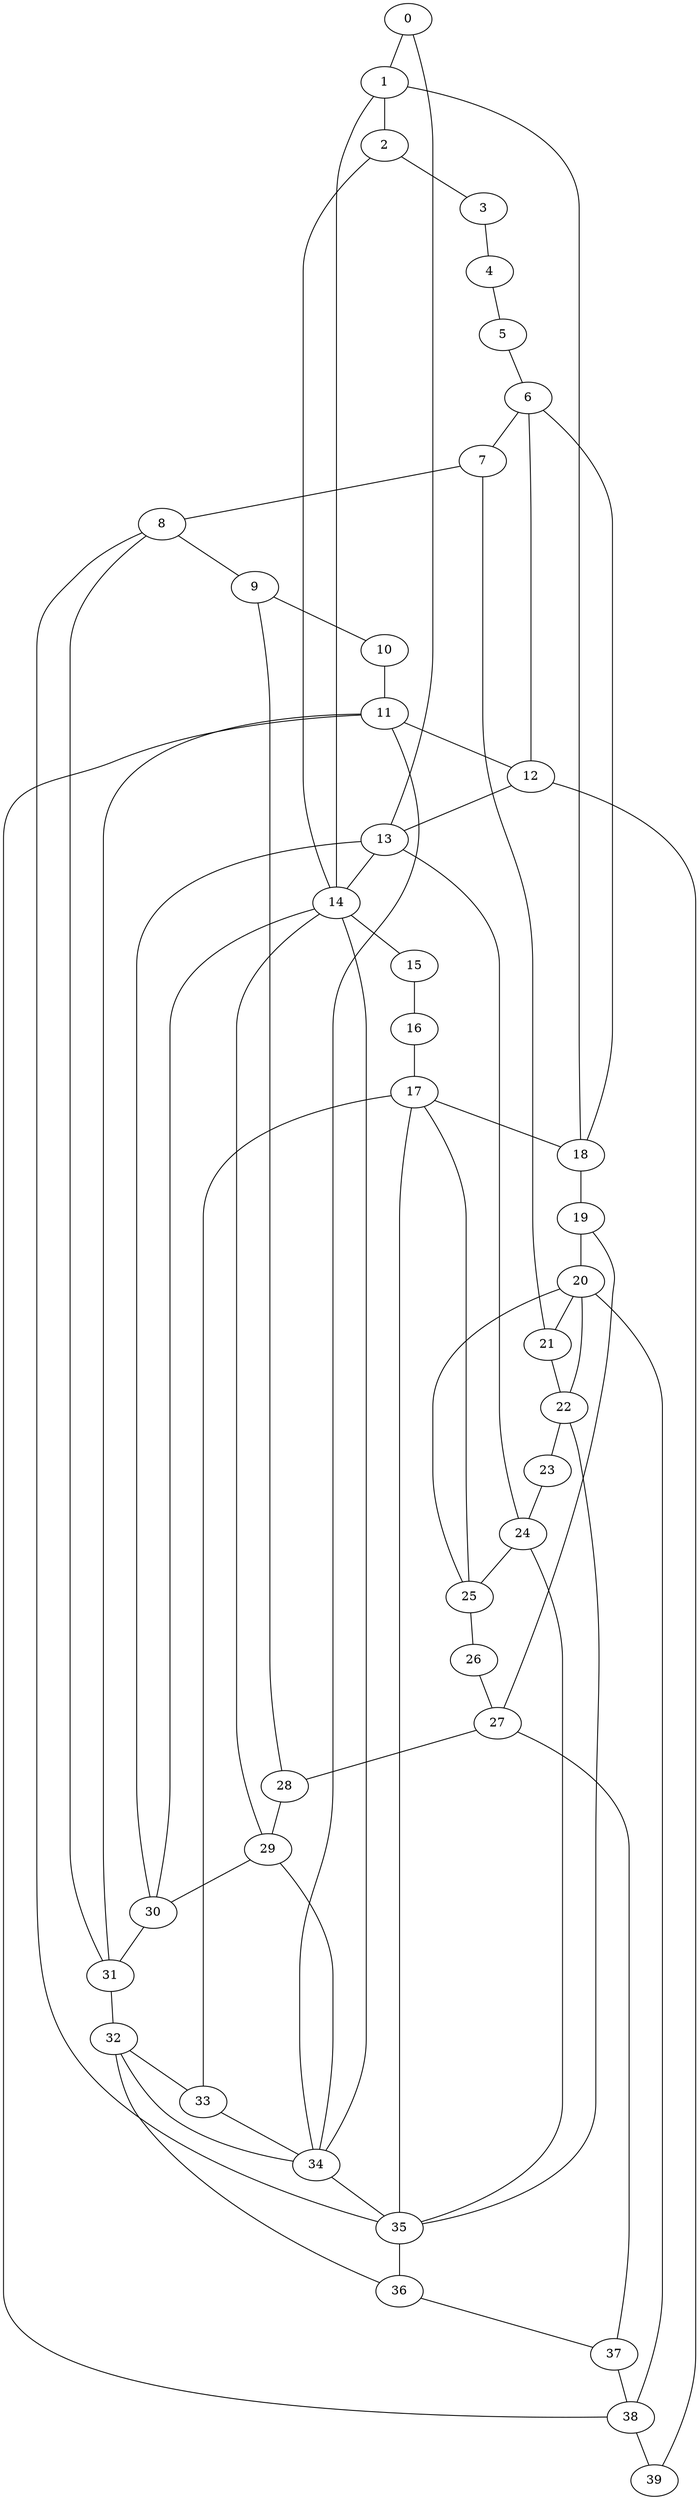 
graph graphname {
    0 -- 1
0 -- 13
1 -- 2
1 -- 14
1 -- 18
2 -- 3
2 -- 14
3 -- 4
4 -- 5
5 -- 6
6 -- 7
6 -- 18
6 -- 12
7 -- 8
7 -- 21
8 -- 9
8 -- 35
8 -- 31
9 -- 10
9 -- 28
10 -- 11
11 -- 12
11 -- 38
11 -- 31
11 -- 34
12 -- 13
12 -- 39
13 -- 14
13 -- 30
13 -- 24
14 -- 15
14 -- 30
14 -- 34
14 -- 29
15 -- 16
16 -- 17
17 -- 18
17 -- 33
17 -- 35
17 -- 25
18 -- 19
19 -- 20
19 -- 27
20 -- 21
20 -- 25
20 -- 38
20 -- 22
21 -- 22
22 -- 23
22 -- 35
23 -- 24
24 -- 25
24 -- 35
25 -- 26
26 -- 27
27 -- 28
27 -- 37
28 -- 29
29 -- 30
29 -- 34
30 -- 31
31 -- 32
32 -- 33
32 -- 34
32 -- 36
33 -- 34
34 -- 35
35 -- 36
36 -- 37
37 -- 38
38 -- 39

}
